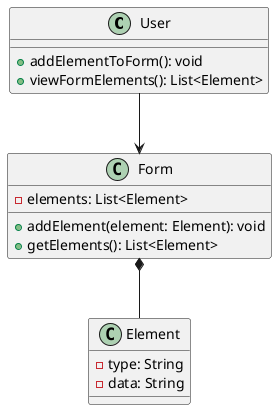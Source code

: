 @startuml
class User {
    + addElementToForm(): void
    + viewFormElements(): List<Element>
}

class Form {
    - elements: List<Element>
    + addElement(element: Element): void
    + getElements(): List<Element>
}

class Element {
    - type: String
    - data: String
}

User --> Form
Form *-- Element
@enduml